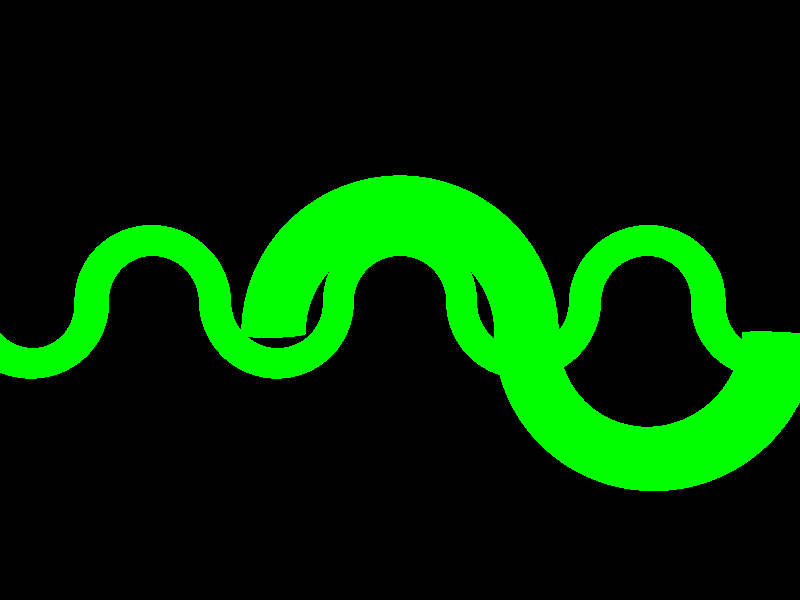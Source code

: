 #include "colors.inc"    // The include files contain
#include "stones.inc"    // The include files contain

camera {
  location <0, 2, -19>
  look_at  <0, 1,  2>
}


//light_source { <2, 4, -3> color White}
light_source { <2, 4, -3> color rgb <1.0, 0.2, 0.0>}

/*
box {
  <-1, 0,   -1>,  // Near lower left corner
  < 1, 0.5,  3>   // Far upper right corner
  texture {
    T_Stone25     // Pre-defined from stones.inc
    scale 4       // Scale by the same amount in all
                  // directions
  }
  rotate y*20     // Equivalent to "rotate <0,20,0>"
}
*/

/*
sphere {
  <0, 1, 2>, 2
  texture {
    //pigment { color Yellow }
    pigment { color rgb <1.0, 0.8, 0.8> }
  }
}
*/

/*
cone {
  <0, 1, 0>, 0.0    // Center and radius of one end
  <0, 3, 0>, 1.0    // Center and radius of other end
  texture { T_Stone25 scale 4 }
}

torus {
  2, 0.2              // major and minor radius
  rotate -90*x      // so we can see it from the top
  pigment { Green }
}
*/
/*
difference {
  torus {
    4, 1
    rotate x*-90  // so we can see it from the top
  }
  box { <-5, -5, -1>, <5, 0, 1> }
  pigment { Green }
}
*/

/*
plane { <0, 1, 0>, -1
  pigment {
    checker color Red, color Black
  }
}
*/

#declare Half_Torus = difference {
  torus {
    4, 1
    rotate -90*x  // so we can see it from the top
  }
  box { <-5, -5, -1>, <5, 0, 1> }
  pigment { Green }
}
#declare Flip_It_Over = 180*x;
#declare Torus_Translate = 8;  // twice the major radius


union {
  object { Half_Torus }
  object { Half_Torus
    rotate Flip_It_Over
    translate Torus_Translate*x
  }
}

 union {
    object { Half_Torus }
    object { Half_Torus
      rotate Flip_It_Over
      translate x*Torus_Translate
    }
    object { Half_Torus
      translate x*Torus_Translate*2
    }
    object { Half_Torus
      rotate Flip_It_Over
      translate x*Torus_Translate*3
    }
    object { Half_Torus
      rotate Flip_It_Over
      translate -x*Torus_Translate
    }
    object { Half_Torus
      translate -x*Torus_Translate*2
    }
    object { Half_Torus
      rotate Flip_It_Over
      translate -x*Torus_Translate*3
    }
    object { Half_Torus
      translate -x*Torus_Translate*4
    }
    //rotate y*45
    translate z*20
  }


